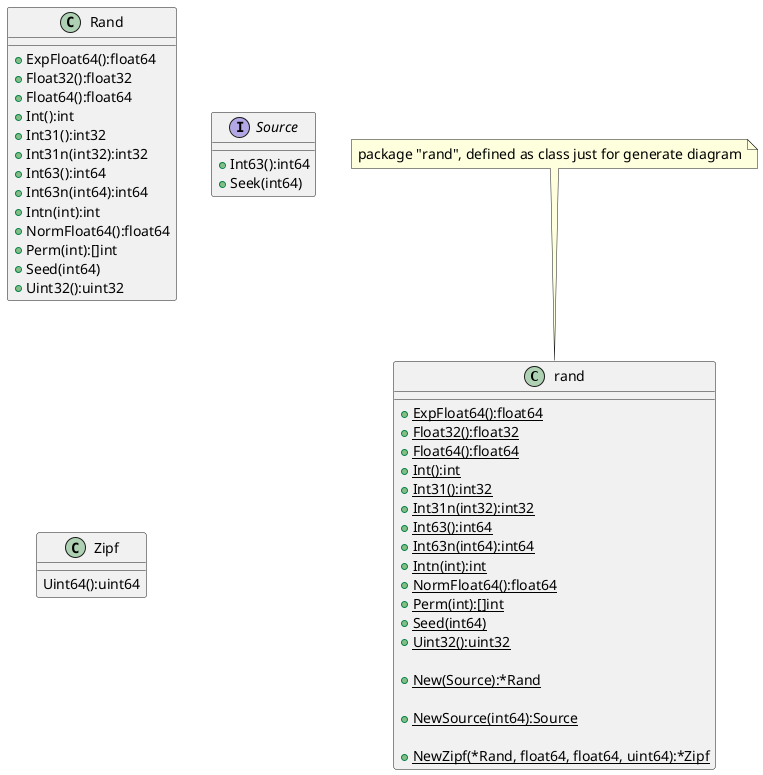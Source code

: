 @startuml
skinparam {
	defaultFontName Tohama
	defaultFontSize 14
}

class rand {
	+{static} ExpFloat64():float64
	+{static} Float32():float32
	+{static} Float64():float64
	+{static} Int():int
	+{static} Int31():int32
	+{static} Int31n(int32):int32
	+{static} Int63():int64
	+{static} Int63n(int64):int64
	+{static} Intn(int):int
	+{static} NormFloat64():float64
	+{static} Perm(int):[]int
	+{static} Seed(int64)
	+{static} Uint32():uint32

	+{static} New(Source):*Rand

	+{static} NewSource(int64):Source

	+{static} NewZipf(*Rand, float64, float64, uint64):*Zipf
}

class Rand {
	+ExpFloat64():float64
	+Float32():float32
	+Float64():float64
	+Int():int
	+Int31():int32
	+Int31n(int32):int32
	+Int63():int64
	+Int63n(int64):int64
	+Intn(int):int
	+NormFloat64():float64
	+Perm(int):[]int
	+Seed(int64)
	+Uint32():uint32
}

interface Source {
	+Int63():int64
	+Seek(int64)
}

 class Zipf {
 	Uint64():uint64
 }

note top of rand: package "rand", defined as class just for generate diagram

@enduml
